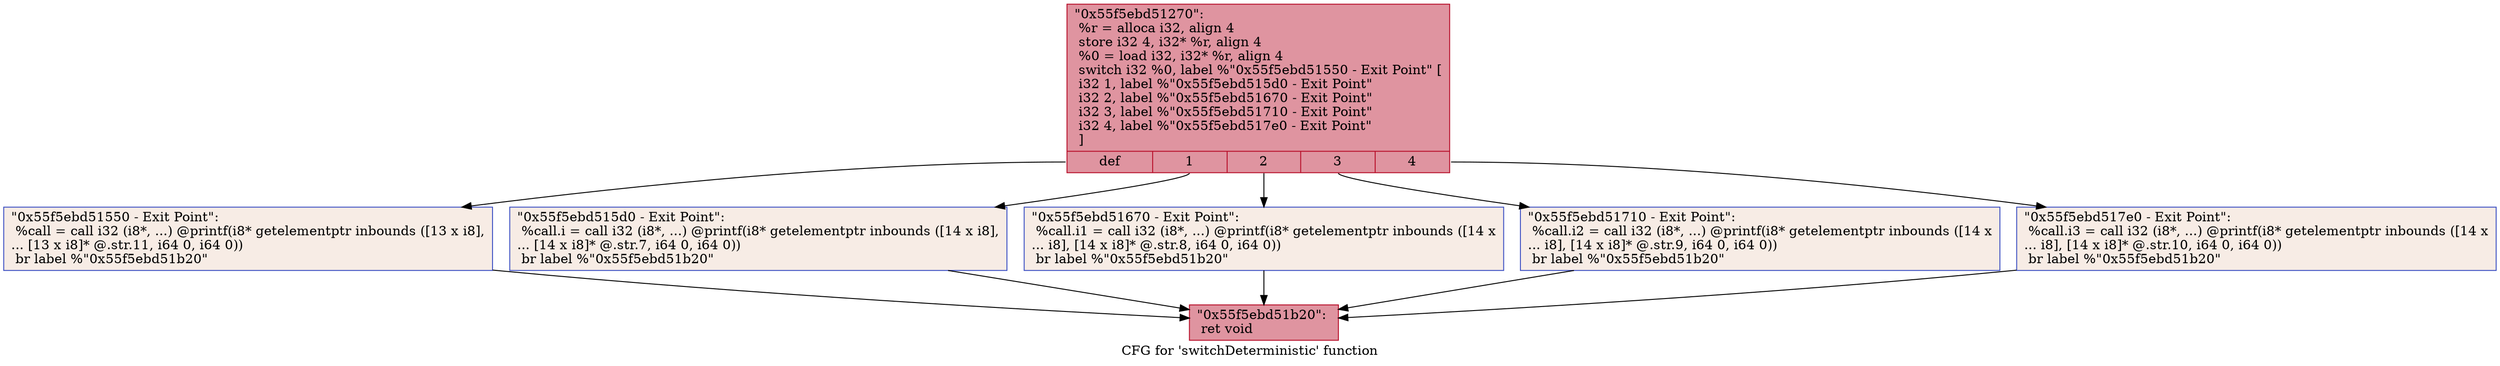 digraph "CFG for 'switchDeterministic' function" {
	label="CFG for 'switchDeterministic' function";

	Node0x55f5ebd51270 [shape=record,color="#b70d28ff", style=filled, fillcolor="#b70d2870",label="{\"0x55f5ebd51270\":\l  %r = alloca i32, align 4\l  store i32 4, i32* %r, align 4\l  %0 = load i32, i32* %r, align 4\l  switch i32 %0, label %\"0x55f5ebd51550 - Exit Point\" [\l    i32 1, label %\"0x55f5ebd515d0 - Exit Point\"\l    i32 2, label %\"0x55f5ebd51670 - Exit Point\"\l    i32 3, label %\"0x55f5ebd51710 - Exit Point\"\l    i32 4, label %\"0x55f5ebd517e0 - Exit Point\"\l  ]\l|{<s0>def|<s1>1|<s2>2|<s3>3|<s4>4}}"];
	Node0x55f5ebd51270:s0 -> Node0x55f5ebd51550;
	Node0x55f5ebd51270:s1 -> Node0x55f5ebd515d0;
	Node0x55f5ebd51270:s2 -> Node0x55f5ebd51670;
	Node0x55f5ebd51270:s3 -> Node0x55f5ebd51710;
	Node0x55f5ebd51270:s4 -> Node0x55f5ebd517e0;
	Node0x55f5ebd515d0 [shape=record,color="#3d50c3ff", style=filled, fillcolor="#ecd3c570",label="{\"0x55f5ebd515d0 - Exit Point\":                    \l  %call.i = call i32 (i8*, ...) @printf(i8* getelementptr inbounds ([14 x i8],\l... [14 x i8]* @.str.7, i64 0, i64 0))\l  br label %\"0x55f5ebd51b20\"\l}"];
	Node0x55f5ebd515d0 -> Node0x55f5ebd51b20;
	Node0x55f5ebd51670 [shape=record,color="#3d50c3ff", style=filled, fillcolor="#ecd3c570",label="{\"0x55f5ebd51670 - Exit Point\":                    \l  %call.i1 = call i32 (i8*, ...) @printf(i8* getelementptr inbounds ([14 x\l... i8], [14 x i8]* @.str.8, i64 0, i64 0))\l  br label %\"0x55f5ebd51b20\"\l}"];
	Node0x55f5ebd51670 -> Node0x55f5ebd51b20;
	Node0x55f5ebd51710 [shape=record,color="#3d50c3ff", style=filled, fillcolor="#ecd3c570",label="{\"0x55f5ebd51710 - Exit Point\":                    \l  %call.i2 = call i32 (i8*, ...) @printf(i8* getelementptr inbounds ([14 x\l... i8], [14 x i8]* @.str.9, i64 0, i64 0))\l  br label %\"0x55f5ebd51b20\"\l}"];
	Node0x55f5ebd51710 -> Node0x55f5ebd51b20;
	Node0x55f5ebd517e0 [shape=record,color="#3d50c3ff", style=filled, fillcolor="#ecd3c570",label="{\"0x55f5ebd517e0 - Exit Point\":                    \l  %call.i3 = call i32 (i8*, ...) @printf(i8* getelementptr inbounds ([14 x\l... i8], [14 x i8]* @.str.10, i64 0, i64 0))\l  br label %\"0x55f5ebd51b20\"\l}"];
	Node0x55f5ebd517e0 -> Node0x55f5ebd51b20;
	Node0x55f5ebd51550 [shape=record,color="#3d50c3ff", style=filled, fillcolor="#ecd3c570",label="{\"0x55f5ebd51550 - Exit Point\":                    \l  %call = call i32 (i8*, ...) @printf(i8* getelementptr inbounds ([13 x i8],\l... [13 x i8]* @.str.11, i64 0, i64 0))\l  br label %\"0x55f5ebd51b20\"\l}"];
	Node0x55f5ebd51550 -> Node0x55f5ebd51b20;
	Node0x55f5ebd51b20 [shape=record,color="#b70d28ff", style=filled, fillcolor="#b70d2870",label="{\"0x55f5ebd51b20\":                                 \l  ret void\l}"];
}

